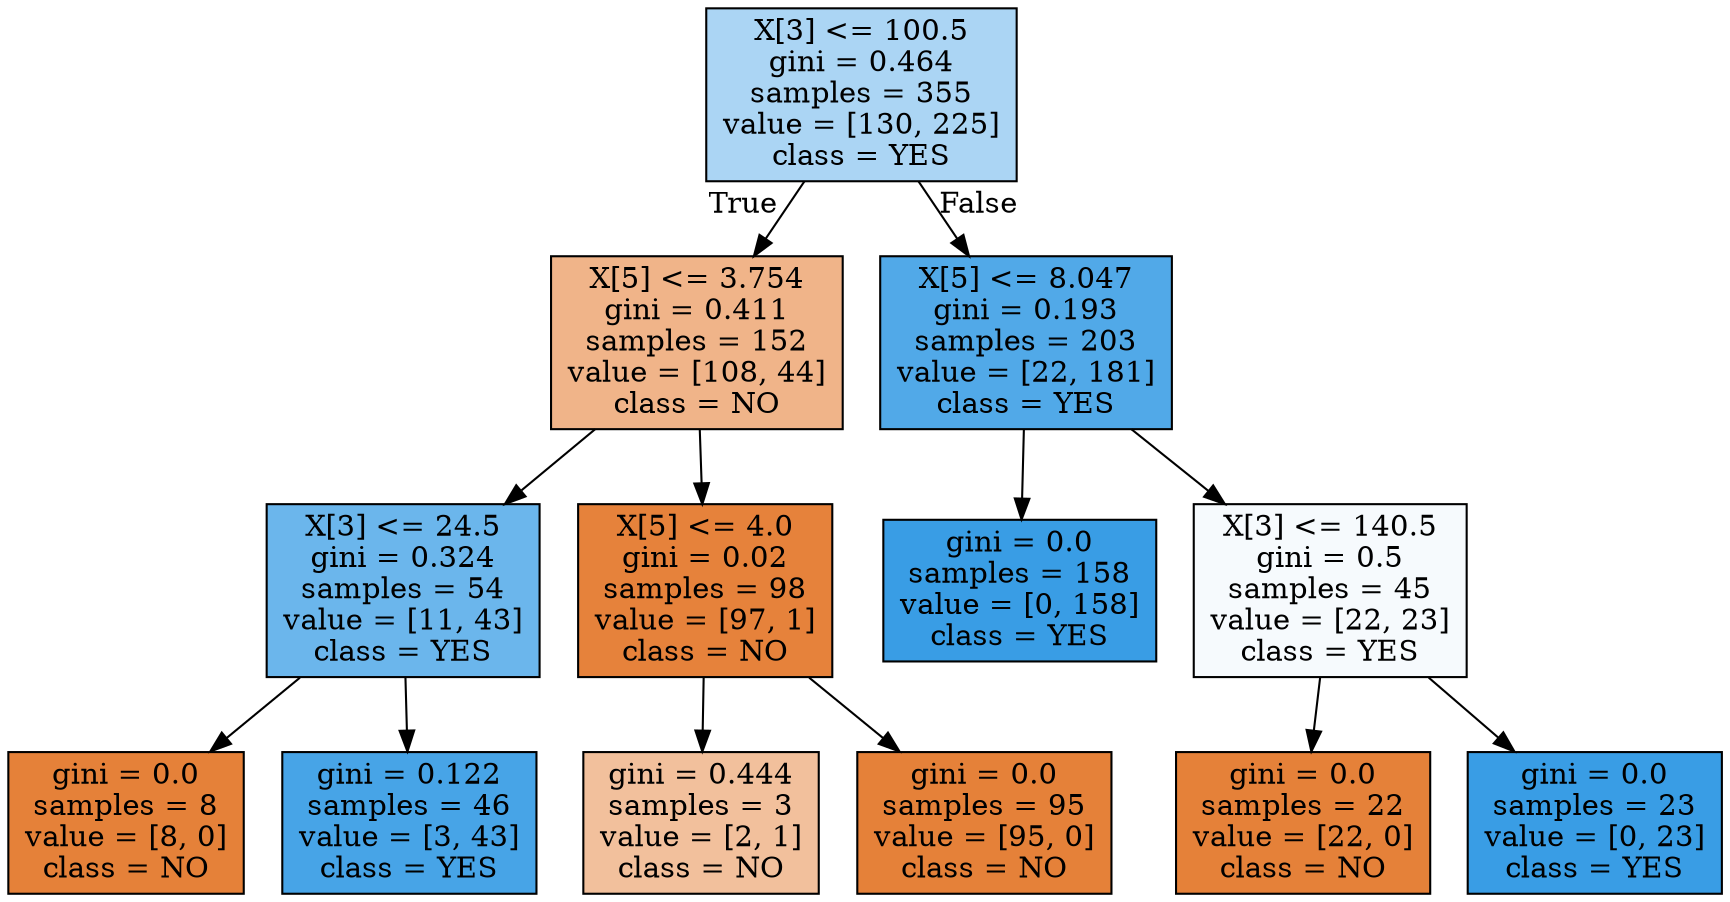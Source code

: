 digraph Tree {
node [shape=box, style="filled", color="black"] ;
0 [label="X[3] <= 100.5\ngini = 0.464\nsamples = 355\nvalue = [130, 225]\nclass = YES", fillcolor="#399de56c"] ;
1 [label="X[5] <= 3.754\ngini = 0.411\nsamples = 152\nvalue = [108, 44]\nclass = NO", fillcolor="#e5813997"] ;
0 -> 1 [labeldistance=2.5, labelangle=45, headlabel="True"] ;
2 [label="X[3] <= 24.5\ngini = 0.324\nsamples = 54\nvalue = [11, 43]\nclass = YES", fillcolor="#399de5be"] ;
1 -> 2 ;
3 [label="gini = 0.0\nsamples = 8\nvalue = [8, 0]\nclass = NO", fillcolor="#e58139ff"] ;
2 -> 3 ;
4 [label="gini = 0.122\nsamples = 46\nvalue = [3, 43]\nclass = YES", fillcolor="#399de5ed"] ;
2 -> 4 ;
5 [label="X[5] <= 4.0\ngini = 0.02\nsamples = 98\nvalue = [97, 1]\nclass = NO", fillcolor="#e58139fc"] ;
1 -> 5 ;
6 [label="gini = 0.444\nsamples = 3\nvalue = [2, 1]\nclass = NO", fillcolor="#e581397f"] ;
5 -> 6 ;
7 [label="gini = 0.0\nsamples = 95\nvalue = [95, 0]\nclass = NO", fillcolor="#e58139ff"] ;
5 -> 7 ;
8 [label="X[5] <= 8.047\ngini = 0.193\nsamples = 203\nvalue = [22, 181]\nclass = YES", fillcolor="#399de5e0"] ;
0 -> 8 [labeldistance=2.5, labelangle=-45, headlabel="False"] ;
9 [label="gini = 0.0\nsamples = 158\nvalue = [0, 158]\nclass = YES", fillcolor="#399de5ff"] ;
8 -> 9 ;
10 [label="X[3] <= 140.5\ngini = 0.5\nsamples = 45\nvalue = [22, 23]\nclass = YES", fillcolor="#399de50b"] ;
8 -> 10 ;
11 [label="gini = 0.0\nsamples = 22\nvalue = [22, 0]\nclass = NO", fillcolor="#e58139ff"] ;
10 -> 11 ;
12 [label="gini = 0.0\nsamples = 23\nvalue = [0, 23]\nclass = YES", fillcolor="#399de5ff"] ;
10 -> 12 ;
}